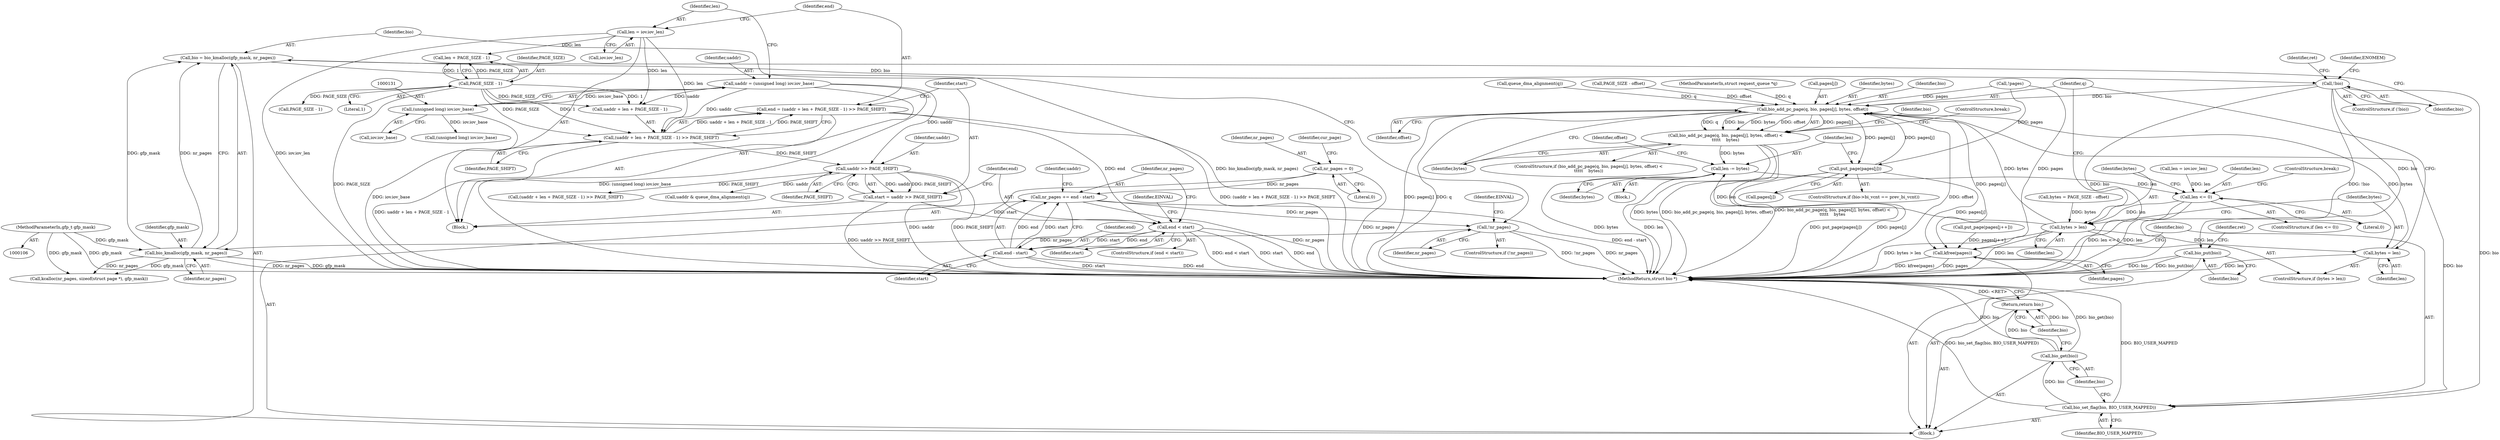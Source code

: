 digraph "0_linux_2b04e8f6bbb196cab4b232af0f8d48ff2c7a8058@API" {
"1000188" [label="(Call,bio = bio_kmalloc(gfp_mask, nr_pages))"];
"1000190" [label="(Call,bio_kmalloc(gfp_mask, nr_pages))"];
"1000109" [label="(MethodParameterIn,gfp_t gfp_mask)"];
"1000182" [label="(Call,!nr_pages)"];
"1000167" [label="(Call,nr_pages += end - start)"];
"1000169" [label="(Call,end - start)"];
"1000160" [label="(Call,end < start)"];
"1000142" [label="(Call,end = (uaddr + len + PAGE_SIZE - 1) >> PAGE_SHIFT)"];
"1000144" [label="(Call,(uaddr + len + PAGE_SIZE - 1) >> PAGE_SHIFT)"];
"1000128" [label="(Call,uaddr = (unsigned long) iov.iov_base)"];
"1000130" [label="(Call,(unsigned long) iov.iov_base)"];
"1000136" [label="(Call,len = iov.iov_len)"];
"1000149" [label="(Call,PAGE_SIZE - 1)"];
"1000154" [label="(Call,start = uaddr >> PAGE_SHIFT)"];
"1000156" [label="(Call,uaddr >> PAGE_SHIFT)"];
"1000113" [label="(Call,nr_pages = 0)"];
"1000194" [label="(Call,!bio)"];
"1000326" [label="(Call,bio_add_pc_page(q, bio, pages[j], bytes, offset))"];
"1000325" [label="(Call,bio_add_pc_page(q, bio, pages[j], bytes, offset) <\n\t\t\t\t\t    bytes)"];
"1000346" [label="(Call,len -= bytes)"];
"1000313" [label="(Call,len <= 0)"];
"1000318" [label="(Call,bytes > len)"];
"1000321" [label="(Call,bytes = len)"];
"1000342" [label="(Call,put_page(pages[j]))"];
"1000364" [label="(Call,kfree(pages))"];
"1000366" [label="(Call,bio_set_flag(bio, BIO_USER_MAPPED))"];
"1000369" [label="(Call,bio_get(bio))"];
"1000371" [label="(Return,return bio;)"];
"1000397" [label="(Call,bio_put(bio))"];
"1000182" [label="(Call,!nr_pages)"];
"1000326" [label="(Call,bio_add_pc_page(q, bio, pages[j], bytes, offset))"];
"1000128" [label="(Call,uaddr = (unsigned long) iov.iov_base)"];
"1000315" [label="(Literal,0)"];
"1000151" [label="(Literal,1)"];
"1000314" [label="(Identifier,len)"];
"1000137" [label="(Identifier,len)"];
"1000212" [label="(Call,!pages)"];
"1000301" [label="(Call,bytes = PAGE_SIZE - offset)"];
"1000181" [label="(ControlStructure,if (!nr_pages))"];
"1000219" [label="(Call,(unsigned long) iov.iov_base)"];
"1000156" [label="(Call,uaddr >> PAGE_SHIFT)"];
"1000346" [label="(Call,len -= bytes)"];
"1000402" [label="(MethodReturn,struct bio *)"];
"1000162" [label="(Identifier,start)"];
"1000233" [label="(Call,(uaddr + len + PAGE_SIZE - 1) >> PAGE_SHIFT)"];
"1000195" [label="(Identifier,bio)"];
"1000154" [label="(Call,start = uaddr >> PAGE_SHIFT)"];
"1000115" [label="(Literal,0)"];
"1000170" [label="(Identifier,end)"];
"1000132" [label="(Call,iov.iov_base)"];
"1000114" [label="(Identifier,nr_pages)"];
"1000313" [label="(Call,len <= 0)"];
"1000145" [label="(Call,uaddr + len + PAGE_SIZE - 1)"];
"1000328" [label="(Identifier,bio)"];
"1000144" [label="(Call,(uaddr + len + PAGE_SIZE - 1) >> PAGE_SHIFT)"];
"1000325" [label="(Call,bio_add_pc_page(q, bio, pages[j], bytes, offset) <\n\t\t\t\t\t    bytes)"];
"1000126" [label="(Block,)"];
"1000321" [label="(Call,bytes = len)"];
"1000319" [label="(Identifier,bytes)"];
"1000401" [label="(Identifier,ret)"];
"1000334" [label="(Identifier,bytes)"];
"1000335" [label="(ControlStructure,break;)"];
"1000367" [label="(Identifier,bio)"];
"1000143" [label="(Identifier,end)"];
"1000371" [label="(Return,return bio;)"];
"1000167" [label="(Call,nr_pages += end - start)"];
"1000398" [label="(Identifier,bio)"];
"1000206" [label="(Call,kcalloc(nr_pages, sizeof(struct page *), gfp_mask))"];
"1000109" [label="(MethodParameterIn,gfp_t gfp_mask)"];
"1000171" [label="(Identifier,start)"];
"1000323" [label="(Identifier,len)"];
"1000189" [label="(Identifier,bio)"];
"1000120" [label="(Identifier,cur_page)"];
"1000161" [label="(Identifier,end)"];
"1000142" [label="(Call,end = (uaddr + len + PAGE_SIZE - 1) >> PAGE_SHIFT)"];
"1000136" [label="(Call,len = iov.iov_len)"];
"1000160" [label="(Call,end < start)"];
"1000169" [label="(Call,end - start)"];
"1000168" [label="(Identifier,nr_pages)"];
"1000149" [label="(Call,PAGE_SIZE - 1)"];
"1000365" [label="(Identifier,pages)"];
"1000192" [label="(Identifier,nr_pages)"];
"1000343" [label="(Call,pages[j])"];
"1000318" [label="(Call,bytes > len)"];
"1000348" [label="(Identifier,bytes)"];
"1000175" [label="(Call,queue_dma_alignment(q))"];
"1000370" [label="(Identifier,bio)"];
"1000130" [label="(Call,(unsigned long) iov.iov_base)"];
"1000372" [label="(Identifier,bio)"];
"1000155" [label="(Identifier,start)"];
"1000157" [label="(Identifier,uaddr)"];
"1000303" [label="(Call,PAGE_SIZE - offset)"];
"1000110" [label="(Block,)"];
"1000190" [label="(Call,bio_kmalloc(gfp_mask, nr_pages))"];
"1000359" [label="(Call,put_page(pages[j++]))"];
"1000147" [label="(Call,len + PAGE_SIZE - 1)"];
"1000299" [label="(Block,)"];
"1000320" [label="(Identifier,len)"];
"1000183" [label="(Identifier,nr_pages)"];
"1000107" [label="(MethodParameterIn,struct request_queue *q)"];
"1000347" [label="(Identifier,len)"];
"1000329" [label="(Call,pages[j])"];
"1000368" [label="(Identifier,BIO_USER_MAPPED)"];
"1000174" [label="(Identifier,uaddr)"];
"1000152" [label="(Identifier,PAGE_SHIFT)"];
"1000317" [label="(ControlStructure,if (bytes > len))"];
"1000150" [label="(Identifier,PAGE_SIZE)"];
"1000336" [label="(ControlStructure,if (bio->bi_vcnt == prev_bi_vcnt))"];
"1000158" [label="(Identifier,PAGE_SHIFT)"];
"1000342" [label="(Call,put_page(pages[j]))"];
"1000324" [label="(ControlStructure,if (bio_add_pc_page(q, bio, pages[j], bytes, offset) <\n\t\t\t\t\t    bytes))"];
"1000364" [label="(Call,kfree(pages))"];
"1000369" [label="(Call,bio_get(bio))"];
"1000327" [label="(Identifier,q)"];
"1000166" [label="(Identifier,EINVAL)"];
"1000188" [label="(Call,bio = bio_kmalloc(gfp_mask, nr_pages))"];
"1000316" [label="(ControlStructure,break;)"];
"1000191" [label="(Identifier,gfp_mask)"];
"1000194" [label="(Call,!bio)"];
"1000332" [label="(Identifier,bytes)"];
"1000225" [label="(Call,len = iov.iov_len)"];
"1000113" [label="(Call,nr_pages = 0)"];
"1000138" [label="(Call,iov.iov_len)"];
"1000312" [label="(ControlStructure,if (len <= 0))"];
"1000129" [label="(Identifier,uaddr)"];
"1000159" [label="(ControlStructure,if (end < start))"];
"1000187" [label="(Identifier,EINVAL)"];
"1000322" [label="(Identifier,bytes)"];
"1000397" [label="(Call,bio_put(bio))"];
"1000350" [label="(Identifier,offset)"];
"1000238" [label="(Call,PAGE_SIZE - 1)"];
"1000201" [label="(Identifier,ret)"];
"1000173" [label="(Call,uaddr & queue_dma_alignment(q))"];
"1000333" [label="(Identifier,offset)"];
"1000339" [label="(Identifier,bio)"];
"1000199" [label="(Identifier,ENOMEM)"];
"1000193" [label="(ControlStructure,if (!bio))"];
"1000366" [label="(Call,bio_set_flag(bio, BIO_USER_MAPPED))"];
"1000188" -> "1000110"  [label="AST: "];
"1000188" -> "1000190"  [label="CFG: "];
"1000189" -> "1000188"  [label="AST: "];
"1000190" -> "1000188"  [label="AST: "];
"1000195" -> "1000188"  [label="CFG: "];
"1000188" -> "1000402"  [label="DDG: bio_kmalloc(gfp_mask, nr_pages)"];
"1000190" -> "1000188"  [label="DDG: gfp_mask"];
"1000190" -> "1000188"  [label="DDG: nr_pages"];
"1000188" -> "1000194"  [label="DDG: bio"];
"1000190" -> "1000192"  [label="CFG: "];
"1000191" -> "1000190"  [label="AST: "];
"1000192" -> "1000190"  [label="AST: "];
"1000190" -> "1000402"  [label="DDG: gfp_mask"];
"1000190" -> "1000402"  [label="DDG: nr_pages"];
"1000109" -> "1000190"  [label="DDG: gfp_mask"];
"1000182" -> "1000190"  [label="DDG: nr_pages"];
"1000190" -> "1000206"  [label="DDG: nr_pages"];
"1000190" -> "1000206"  [label="DDG: gfp_mask"];
"1000109" -> "1000106"  [label="AST: "];
"1000109" -> "1000402"  [label="DDG: gfp_mask"];
"1000109" -> "1000206"  [label="DDG: gfp_mask"];
"1000182" -> "1000181"  [label="AST: "];
"1000182" -> "1000183"  [label="CFG: "];
"1000183" -> "1000182"  [label="AST: "];
"1000187" -> "1000182"  [label="CFG: "];
"1000189" -> "1000182"  [label="CFG: "];
"1000182" -> "1000402"  [label="DDG: !nr_pages"];
"1000182" -> "1000402"  [label="DDG: nr_pages"];
"1000167" -> "1000182"  [label="DDG: nr_pages"];
"1000167" -> "1000126"  [label="AST: "];
"1000167" -> "1000169"  [label="CFG: "];
"1000168" -> "1000167"  [label="AST: "];
"1000169" -> "1000167"  [label="AST: "];
"1000174" -> "1000167"  [label="CFG: "];
"1000167" -> "1000402"  [label="DDG: nr_pages"];
"1000167" -> "1000402"  [label="DDG: end - start"];
"1000169" -> "1000167"  [label="DDG: end"];
"1000169" -> "1000167"  [label="DDG: start"];
"1000113" -> "1000167"  [label="DDG: nr_pages"];
"1000169" -> "1000171"  [label="CFG: "];
"1000170" -> "1000169"  [label="AST: "];
"1000171" -> "1000169"  [label="AST: "];
"1000169" -> "1000402"  [label="DDG: start"];
"1000169" -> "1000402"  [label="DDG: end"];
"1000160" -> "1000169"  [label="DDG: end"];
"1000160" -> "1000169"  [label="DDG: start"];
"1000160" -> "1000159"  [label="AST: "];
"1000160" -> "1000162"  [label="CFG: "];
"1000161" -> "1000160"  [label="AST: "];
"1000162" -> "1000160"  [label="AST: "];
"1000166" -> "1000160"  [label="CFG: "];
"1000168" -> "1000160"  [label="CFG: "];
"1000160" -> "1000402"  [label="DDG: end < start"];
"1000160" -> "1000402"  [label="DDG: start"];
"1000160" -> "1000402"  [label="DDG: end"];
"1000142" -> "1000160"  [label="DDG: end"];
"1000154" -> "1000160"  [label="DDG: start"];
"1000142" -> "1000126"  [label="AST: "];
"1000142" -> "1000144"  [label="CFG: "];
"1000143" -> "1000142"  [label="AST: "];
"1000144" -> "1000142"  [label="AST: "];
"1000155" -> "1000142"  [label="CFG: "];
"1000142" -> "1000402"  [label="DDG: (uaddr + len + PAGE_SIZE - 1) >> PAGE_SHIFT"];
"1000144" -> "1000142"  [label="DDG: uaddr + len + PAGE_SIZE - 1"];
"1000144" -> "1000142"  [label="DDG: PAGE_SHIFT"];
"1000144" -> "1000152"  [label="CFG: "];
"1000145" -> "1000144"  [label="AST: "];
"1000152" -> "1000144"  [label="AST: "];
"1000144" -> "1000402"  [label="DDG: uaddr + len + PAGE_SIZE - 1"];
"1000128" -> "1000144"  [label="DDG: uaddr"];
"1000136" -> "1000144"  [label="DDG: len"];
"1000149" -> "1000144"  [label="DDG: PAGE_SIZE"];
"1000149" -> "1000144"  [label="DDG: 1"];
"1000144" -> "1000156"  [label="DDG: PAGE_SHIFT"];
"1000128" -> "1000126"  [label="AST: "];
"1000128" -> "1000130"  [label="CFG: "];
"1000129" -> "1000128"  [label="AST: "];
"1000130" -> "1000128"  [label="AST: "];
"1000137" -> "1000128"  [label="CFG: "];
"1000128" -> "1000402"  [label="DDG: (unsigned long) iov.iov_base"];
"1000130" -> "1000128"  [label="DDG: iov.iov_base"];
"1000128" -> "1000145"  [label="DDG: uaddr"];
"1000128" -> "1000156"  [label="DDG: uaddr"];
"1000130" -> "1000132"  [label="CFG: "];
"1000131" -> "1000130"  [label="AST: "];
"1000132" -> "1000130"  [label="AST: "];
"1000130" -> "1000402"  [label="DDG: iov.iov_base"];
"1000130" -> "1000219"  [label="DDG: iov.iov_base"];
"1000136" -> "1000126"  [label="AST: "];
"1000136" -> "1000138"  [label="CFG: "];
"1000137" -> "1000136"  [label="AST: "];
"1000138" -> "1000136"  [label="AST: "];
"1000143" -> "1000136"  [label="CFG: "];
"1000136" -> "1000402"  [label="DDG: iov.iov_len"];
"1000136" -> "1000145"  [label="DDG: len"];
"1000136" -> "1000147"  [label="DDG: len"];
"1000149" -> "1000147"  [label="AST: "];
"1000149" -> "1000151"  [label="CFG: "];
"1000150" -> "1000149"  [label="AST: "];
"1000151" -> "1000149"  [label="AST: "];
"1000147" -> "1000149"  [label="CFG: "];
"1000149" -> "1000402"  [label="DDG: PAGE_SIZE"];
"1000149" -> "1000145"  [label="DDG: PAGE_SIZE"];
"1000149" -> "1000145"  [label="DDG: 1"];
"1000149" -> "1000147"  [label="DDG: PAGE_SIZE"];
"1000149" -> "1000147"  [label="DDG: 1"];
"1000149" -> "1000238"  [label="DDG: PAGE_SIZE"];
"1000154" -> "1000126"  [label="AST: "];
"1000154" -> "1000156"  [label="CFG: "];
"1000155" -> "1000154"  [label="AST: "];
"1000156" -> "1000154"  [label="AST: "];
"1000161" -> "1000154"  [label="CFG: "];
"1000154" -> "1000402"  [label="DDG: uaddr >> PAGE_SHIFT"];
"1000156" -> "1000154"  [label="DDG: uaddr"];
"1000156" -> "1000154"  [label="DDG: PAGE_SHIFT"];
"1000156" -> "1000158"  [label="CFG: "];
"1000157" -> "1000156"  [label="AST: "];
"1000158" -> "1000156"  [label="AST: "];
"1000156" -> "1000402"  [label="DDG: uaddr"];
"1000156" -> "1000402"  [label="DDG: PAGE_SHIFT"];
"1000156" -> "1000173"  [label="DDG: uaddr"];
"1000156" -> "1000233"  [label="DDG: PAGE_SHIFT"];
"1000113" -> "1000110"  [label="AST: "];
"1000113" -> "1000115"  [label="CFG: "];
"1000114" -> "1000113"  [label="AST: "];
"1000115" -> "1000113"  [label="AST: "];
"1000120" -> "1000113"  [label="CFG: "];
"1000113" -> "1000402"  [label="DDG: nr_pages"];
"1000194" -> "1000193"  [label="AST: "];
"1000194" -> "1000195"  [label="CFG: "];
"1000195" -> "1000194"  [label="AST: "];
"1000199" -> "1000194"  [label="CFG: "];
"1000201" -> "1000194"  [label="CFG: "];
"1000194" -> "1000402"  [label="DDG: !bio"];
"1000194" -> "1000402"  [label="DDG: bio"];
"1000194" -> "1000326"  [label="DDG: bio"];
"1000194" -> "1000366"  [label="DDG: bio"];
"1000194" -> "1000397"  [label="DDG: bio"];
"1000326" -> "1000325"  [label="AST: "];
"1000326" -> "1000333"  [label="CFG: "];
"1000327" -> "1000326"  [label="AST: "];
"1000328" -> "1000326"  [label="AST: "];
"1000329" -> "1000326"  [label="AST: "];
"1000332" -> "1000326"  [label="AST: "];
"1000333" -> "1000326"  [label="AST: "];
"1000334" -> "1000326"  [label="CFG: "];
"1000326" -> "1000402"  [label="DDG: offset"];
"1000326" -> "1000402"  [label="DDG: pages[j]"];
"1000326" -> "1000402"  [label="DDG: q"];
"1000326" -> "1000325"  [label="DDG: pages[j]"];
"1000326" -> "1000325"  [label="DDG: q"];
"1000326" -> "1000325"  [label="DDG: bio"];
"1000326" -> "1000325"  [label="DDG: bytes"];
"1000326" -> "1000325"  [label="DDG: offset"];
"1000175" -> "1000326"  [label="DDG: q"];
"1000107" -> "1000326"  [label="DDG: q"];
"1000342" -> "1000326"  [label="DDG: pages[j]"];
"1000212" -> "1000326"  [label="DDG: pages"];
"1000318" -> "1000326"  [label="DDG: bytes"];
"1000321" -> "1000326"  [label="DDG: bytes"];
"1000303" -> "1000326"  [label="DDG: offset"];
"1000326" -> "1000342"  [label="DDG: pages[j]"];
"1000326" -> "1000364"  [label="DDG: pages[j]"];
"1000326" -> "1000366"  [label="DDG: bio"];
"1000325" -> "1000324"  [label="AST: "];
"1000325" -> "1000334"  [label="CFG: "];
"1000334" -> "1000325"  [label="AST: "];
"1000335" -> "1000325"  [label="CFG: "];
"1000339" -> "1000325"  [label="CFG: "];
"1000325" -> "1000402"  [label="DDG: bio_add_pc_page(q, bio, pages[j], bytes, offset)"];
"1000325" -> "1000402"  [label="DDG: bytes"];
"1000325" -> "1000402"  [label="DDG: bio_add_pc_page(q, bio, pages[j], bytes, offset) <\n\t\t\t\t\t    bytes"];
"1000325" -> "1000346"  [label="DDG: bytes"];
"1000346" -> "1000299"  [label="AST: "];
"1000346" -> "1000348"  [label="CFG: "];
"1000347" -> "1000346"  [label="AST: "];
"1000348" -> "1000346"  [label="AST: "];
"1000350" -> "1000346"  [label="CFG: "];
"1000346" -> "1000402"  [label="DDG: bytes"];
"1000346" -> "1000402"  [label="DDG: len"];
"1000346" -> "1000313"  [label="DDG: len"];
"1000318" -> "1000346"  [label="DDG: len"];
"1000313" -> "1000312"  [label="AST: "];
"1000313" -> "1000315"  [label="CFG: "];
"1000314" -> "1000313"  [label="AST: "];
"1000315" -> "1000313"  [label="AST: "];
"1000316" -> "1000313"  [label="CFG: "];
"1000319" -> "1000313"  [label="CFG: "];
"1000313" -> "1000402"  [label="DDG: len <= 0"];
"1000313" -> "1000402"  [label="DDG: len"];
"1000225" -> "1000313"  [label="DDG: len"];
"1000313" -> "1000318"  [label="DDG: len"];
"1000318" -> "1000317"  [label="AST: "];
"1000318" -> "1000320"  [label="CFG: "];
"1000319" -> "1000318"  [label="AST: "];
"1000320" -> "1000318"  [label="AST: "];
"1000322" -> "1000318"  [label="CFG: "];
"1000327" -> "1000318"  [label="CFG: "];
"1000318" -> "1000402"  [label="DDG: bytes > len"];
"1000318" -> "1000402"  [label="DDG: len"];
"1000301" -> "1000318"  [label="DDG: bytes"];
"1000318" -> "1000321"  [label="DDG: len"];
"1000321" -> "1000317"  [label="AST: "];
"1000321" -> "1000323"  [label="CFG: "];
"1000322" -> "1000321"  [label="AST: "];
"1000323" -> "1000321"  [label="AST: "];
"1000327" -> "1000321"  [label="CFG: "];
"1000321" -> "1000402"  [label="DDG: len"];
"1000342" -> "1000336"  [label="AST: "];
"1000342" -> "1000343"  [label="CFG: "];
"1000343" -> "1000342"  [label="AST: "];
"1000347" -> "1000342"  [label="CFG: "];
"1000342" -> "1000402"  [label="DDG: pages[j]"];
"1000342" -> "1000402"  [label="DDG: put_page(pages[j])"];
"1000212" -> "1000342"  [label="DDG: pages"];
"1000342" -> "1000364"  [label="DDG: pages[j]"];
"1000364" -> "1000110"  [label="AST: "];
"1000364" -> "1000365"  [label="CFG: "];
"1000365" -> "1000364"  [label="AST: "];
"1000367" -> "1000364"  [label="CFG: "];
"1000364" -> "1000402"  [label="DDG: pages"];
"1000364" -> "1000402"  [label="DDG: kfree(pages)"];
"1000359" -> "1000364"  [label="DDG: pages[j++]"];
"1000212" -> "1000364"  [label="DDG: pages"];
"1000366" -> "1000110"  [label="AST: "];
"1000366" -> "1000368"  [label="CFG: "];
"1000367" -> "1000366"  [label="AST: "];
"1000368" -> "1000366"  [label="AST: "];
"1000370" -> "1000366"  [label="CFG: "];
"1000366" -> "1000402"  [label="DDG: BIO_USER_MAPPED"];
"1000366" -> "1000402"  [label="DDG: bio_set_flag(bio, BIO_USER_MAPPED)"];
"1000366" -> "1000369"  [label="DDG: bio"];
"1000369" -> "1000110"  [label="AST: "];
"1000369" -> "1000370"  [label="CFG: "];
"1000370" -> "1000369"  [label="AST: "];
"1000372" -> "1000369"  [label="CFG: "];
"1000369" -> "1000402"  [label="DDG: bio_get(bio)"];
"1000369" -> "1000402"  [label="DDG: bio"];
"1000369" -> "1000371"  [label="DDG: bio"];
"1000371" -> "1000110"  [label="AST: "];
"1000371" -> "1000372"  [label="CFG: "];
"1000372" -> "1000371"  [label="AST: "];
"1000402" -> "1000371"  [label="CFG: "];
"1000371" -> "1000402"  [label="DDG: <RET>"];
"1000372" -> "1000371"  [label="DDG: bio"];
"1000397" -> "1000110"  [label="AST: "];
"1000397" -> "1000398"  [label="CFG: "];
"1000398" -> "1000397"  [label="AST: "];
"1000401" -> "1000397"  [label="CFG: "];
"1000397" -> "1000402"  [label="DDG: bio_put(bio)"];
"1000397" -> "1000402"  [label="DDG: bio"];
}
